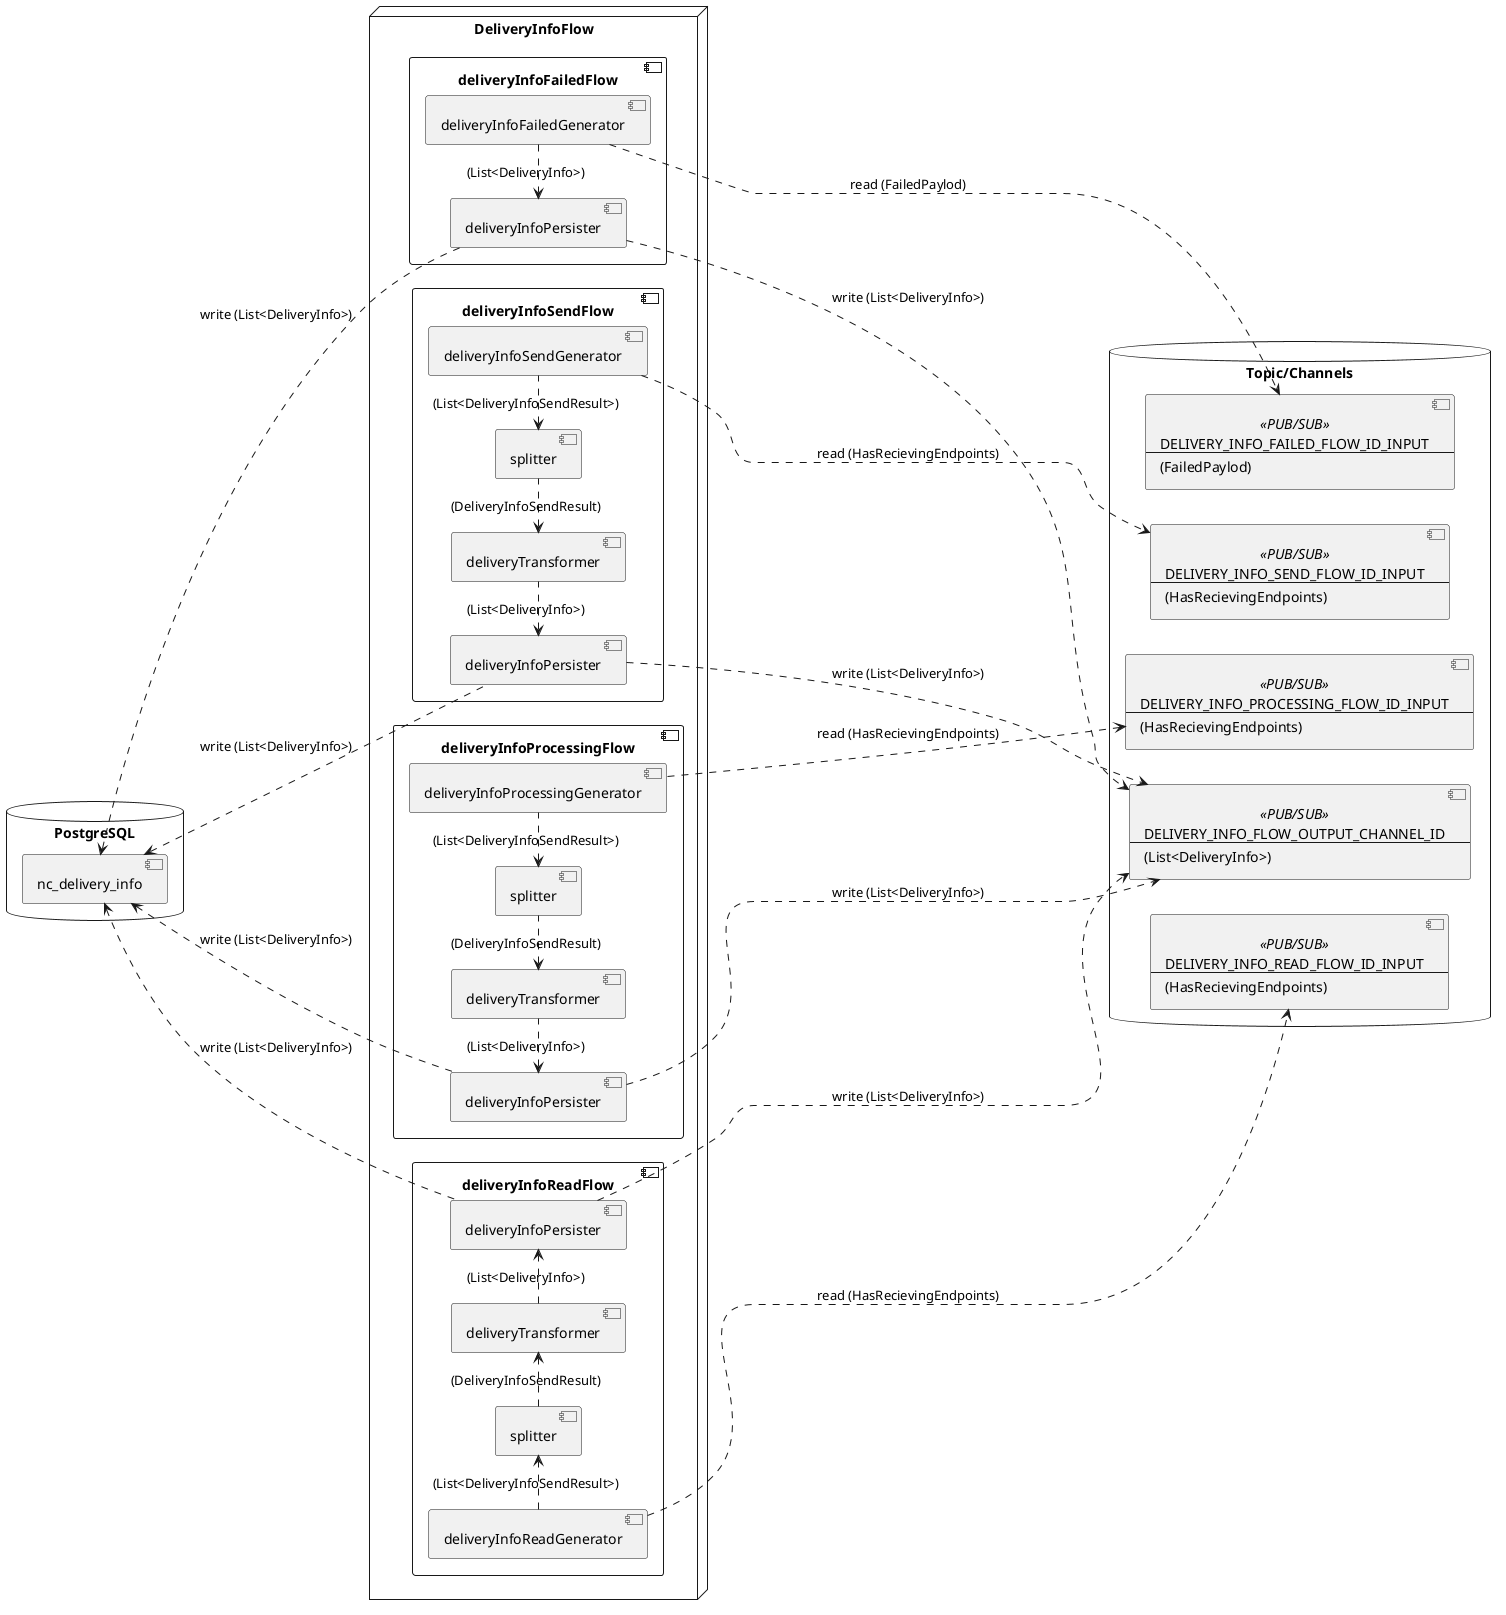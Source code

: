 @startuml

left to right direction

skinparam component {
    backgroundColor<<user defined>> LightGray
}



database "PostgreSQL" {
    [nc_delivery_info]
}

database "Topic/Channels" {
    component DELIVERY_INFO_PROCESSING_FLOW_ID_INPUT<<PUB/SUB>>  [
        DELIVERY_INFO_PROCESSING_FLOW_ID_INPUT
        --
        (HasRecievingEndpoints)
    ]
    component DELIVERY_INFO_SEND_FLOW_ID_INPUT<<PUB/SUB>>  [
        DELIVERY_INFO_SEND_FLOW_ID_INPUT
        --
        (HasRecievingEndpoints)
    ]
    component DELIVERY_INFO_READ_FLOW_ID_INPUT<<PUB/SUB>>  [
        DELIVERY_INFO_READ_FLOW_ID_INPUT
        --
        (HasRecievingEndpoints)
    ]
    component DELIVERY_INFO_FAILED_FLOW_ID_INPUT<<PUB/SUB>> [
        DELIVERY_INFO_FAILED_FLOW_ID_INPUT
        --
        (FailedPaylod)
    ]

    component DELIVERY_INFO_FLOW_OUTPUT_CHANNEL_ID<<PUB/SUB>> [
        DELIVERY_INFO_FLOW_OUTPUT_CHANNEL_ID
        --
        (List<DeliveryInfo>)
    ]
    
}

node "DeliveryInfoFlow" {
    component deliveryInfoFailedFlow {        
        [deliveryInfoFailedGenerator]
        [deliveryInfoPersister] as dip_failed

        deliveryInfoFailedGenerator .> dip_failed: (List<DeliveryInfo>)

        deliveryInfoFailedGenerator ..> DELIVERY_INFO_FAILED_FLOW_ID_INPUT: read (FailedPaylod)
        dip_failed .....> DELIVERY_INFO_FLOW_OUTPUT_CHANNEL_ID: write (List<DeliveryInfo>)

        dip_failed .u.> nc_delivery_info: write (List<DeliveryInfo>)
    }

    component deliveryInfoSendFlow {
        [deliveryInfoSendGenerator]
        [splitter] as dips_send
        [deliveryTransformer] as dt_send
        [deliveryInfoPersister] as dip_send

        deliveryInfoSendGenerator .l.> dips_send: (List<DeliveryInfoSendResult>)
        dips_send .l.> dt_send: (DeliveryInfoSendResult)
        dt_send .l.> dip_send: (List<DeliveryInfo>)

        deliveryInfoSendGenerator ..> DELIVERY_INFO_SEND_FLOW_ID_INPUT: read (HasRecievingEndpoints)
        dip_send .....> DELIVERY_INFO_FLOW_OUTPUT_CHANNEL_ID: write (List<DeliveryInfo>)
    
        dip_send .u.> nc_delivery_info: write (List<DeliveryInfo>)
    }

    component deliveryInfoProcessingFlow {
        [deliveryInfoProcessingGenerator]
        [splitter] as dips_processing
        [deliveryTransformer] as dt_processing
        [deliveryInfoPersister] as dip_processing

        deliveryInfoProcessingGenerator .l.> dips_processing: (List<DeliveryInfoSendResult>)
        dips_processing .l.> dt_processing: (DeliveryInfoSendResult)
        dt_processing .l.> dip_processing: (List<DeliveryInfo>)

        deliveryInfoProcessingGenerator ..> DELIVERY_INFO_PROCESSING_FLOW_ID_INPUT: read (HasRecievingEndpoints)
        dip_processing .....> DELIVERY_INFO_FLOW_OUTPUT_CHANNEL_ID: write (List<DeliveryInfo>)
    
        dip_processing .u.> nc_delivery_info: write (List<DeliveryInfo>)
    }

    component deliveryInfoReadFlow {
        [deliveryInfoReadGenerator]
        [splitter] as dips_read
        [deliveryTransformer] as dt_read
        [deliveryInfoPersister] as dip_read

        deliveryInfoReadGenerator .> dips_read: (List<DeliveryInfoSendResult>)
        dips_read .> dt_read: (DeliveryInfoSendResult)
        dt_read .> dip_read: (List<DeliveryInfo>)

        deliveryInfoReadGenerator ..> DELIVERY_INFO_READ_FLOW_ID_INPUT: read (HasRecievingEndpoints)
        dip_read .....> DELIVERY_INFO_FLOW_OUTPUT_CHANNEL_ID: write (List<DeliveryInfo>)
    
        dip_read .u.> nc_delivery_info: write (List<DeliveryInfo>)
    }
}

@enduml